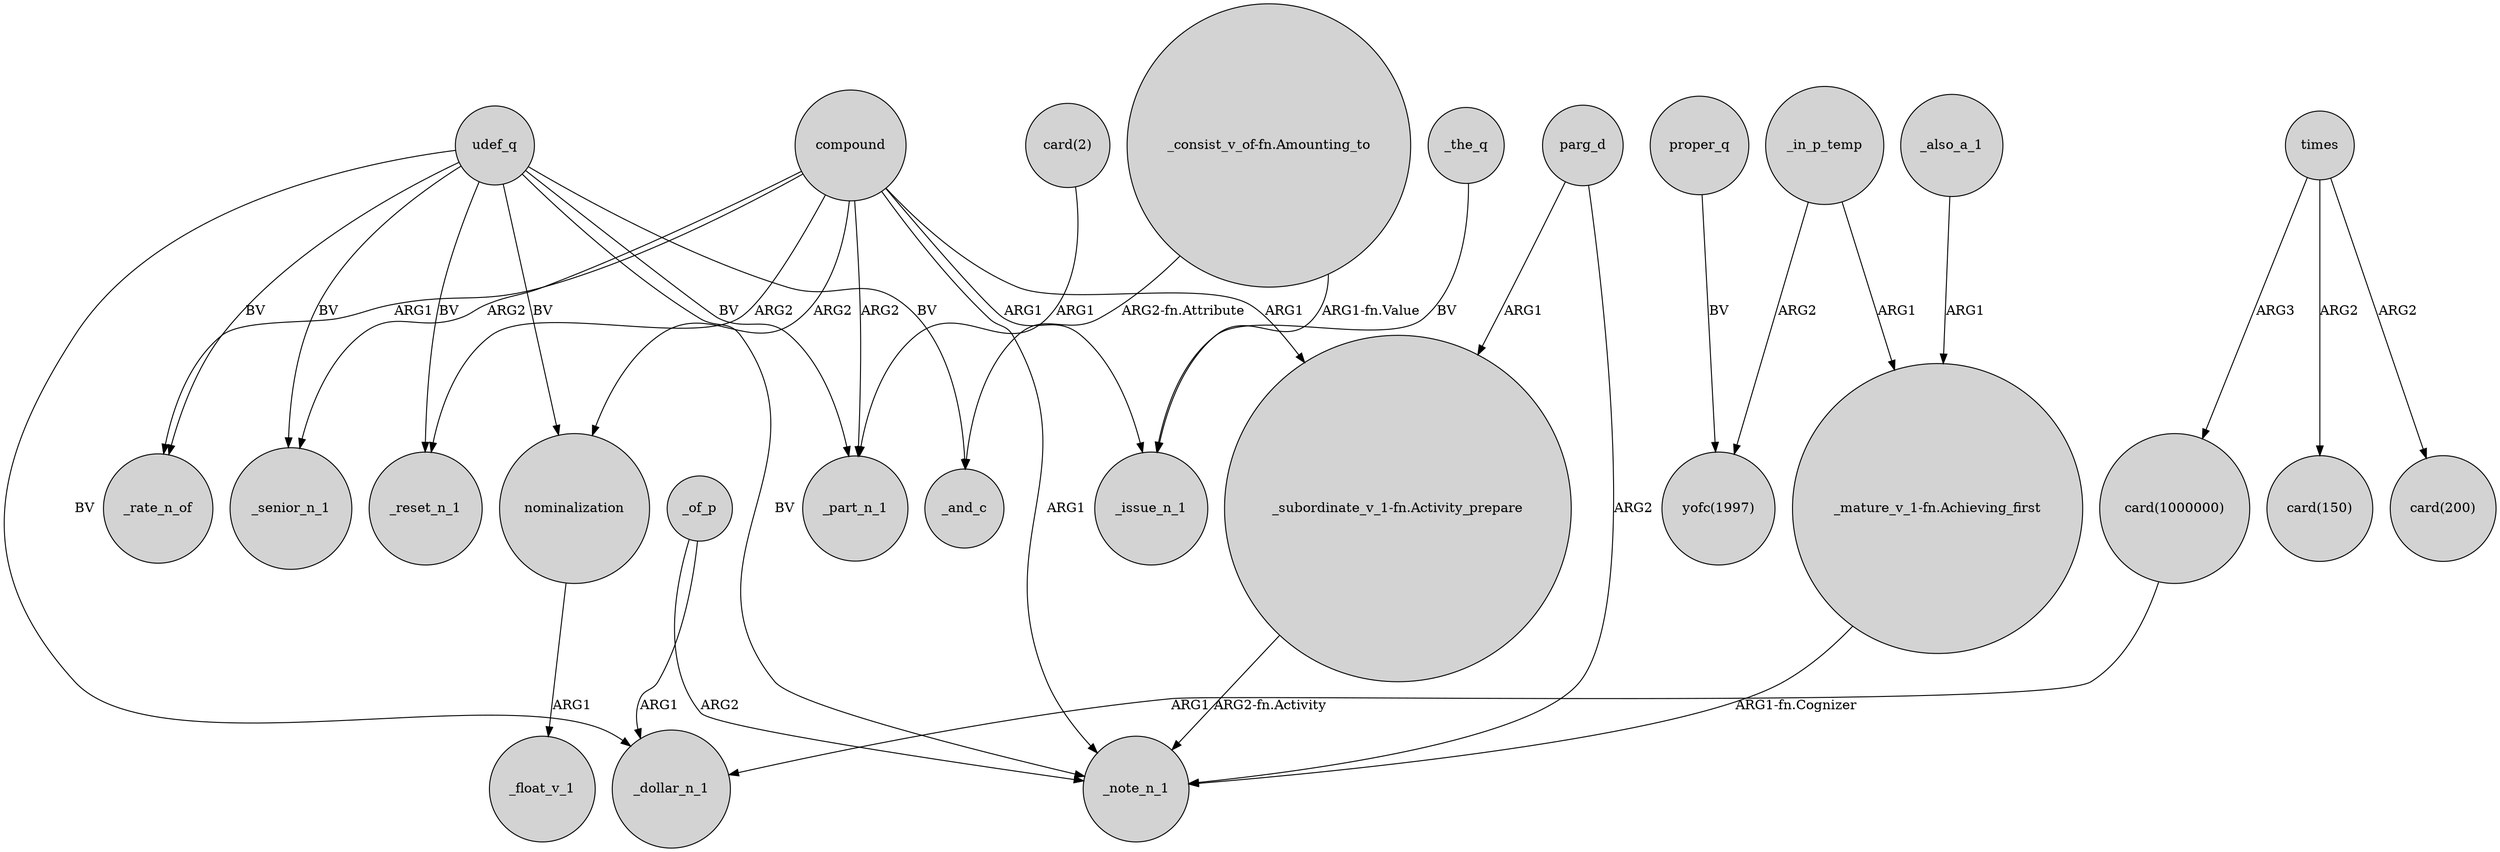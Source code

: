 digraph {
	node [shape=circle style=filled]
	_of_p -> _dollar_n_1 [label=ARG1]
	"_subordinate_v_1-fn.Activity_prepare" -> _note_n_1 [label="ARG2-fn.Activity"]
	"card(2)" -> _part_n_1 [label=ARG1]
	_also_a_1 -> "_mature_v_1-fn.Achieving_first" [label=ARG1]
	udef_q -> _reset_n_1 [label=BV]
	udef_q -> nominalization [label=BV]
	times -> "card(1000000)" [label=ARG3]
	compound -> "_subordinate_v_1-fn.Activity_prepare" [label=ARG1]
	_in_p_temp -> "_mature_v_1-fn.Achieving_first" [label=ARG1]
	times -> "card(200)" [label=ARG2]
	compound -> _reset_n_1 [label=ARG2]
	compound -> _rate_n_of [label=ARG1]
	udef_q -> _rate_n_of [label=BV]
	nominalization -> _float_v_1 [label=ARG1]
	udef_q -> _and_c [label=BV]
	compound -> nominalization [label=ARG2]
	parg_d -> _note_n_1 [label=ARG2]
	"_consist_v_of-fn.Amounting_to" -> _issue_n_1 [label="ARG1-fn.Value"]
	times -> "card(150)" [label=ARG2]
	udef_q -> _note_n_1 [label=BV]
	compound -> _note_n_1 [label=ARG1]
	udef_q -> _dollar_n_1 [label=BV]
	"_consist_v_of-fn.Amounting_to" -> _and_c [label="ARG2-fn.Attribute"]
	"card(1000000)" -> _dollar_n_1 [label=ARG1]
	compound -> _senior_n_1 [label=ARG2]
	udef_q -> _senior_n_1 [label=BV]
	_in_p_temp -> "yofc(1997)" [label=ARG2]
	"_mature_v_1-fn.Achieving_first" -> _note_n_1 [label="ARG1-fn.Cognizer"]
	proper_q -> "yofc(1997)" [label=BV]
	udef_q -> _part_n_1 [label=BV]
	compound -> _part_n_1 [label=ARG2]
	compound -> _issue_n_1 [label=ARG1]
	_of_p -> _note_n_1 [label=ARG2]
	parg_d -> "_subordinate_v_1-fn.Activity_prepare" [label=ARG1]
	_the_q -> _issue_n_1 [label=BV]
}
